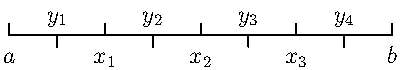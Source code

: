 size(200,200);
import graph;


xaxis(0,8);

xtick("$a$",0,N);

xtick("$x_1$",2,N);

xtick("$x_2$",4,N);

xtick("$x_3$",6,N);

xtick("$b$",8,N);


xtick("$y_1$",1,S);
xtick("$y_2$",3,S);
xtick("$y_3$",5,S);
xtick("$y_4$",7,S);
